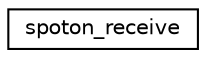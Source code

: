 digraph "Graphical Class Hierarchy"
{
  edge [fontname="Helvetica",fontsize="10",labelfontname="Helvetica",labelfontsize="10"];
  node [fontname="Helvetica",fontsize="10",shape=record];
  rankdir="LR";
  Node0 [label="spoton_receive",height=0.2,width=0.4,color="black", fillcolor="white", style="filled",URL="$classspoton__receive.html"];
}
